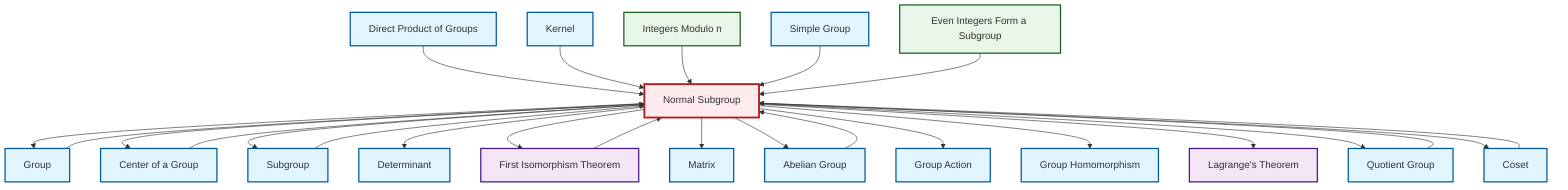graph TD
    classDef definition fill:#e1f5fe,stroke:#01579b,stroke-width:2px
    classDef theorem fill:#f3e5f5,stroke:#4a148c,stroke-width:2px
    classDef axiom fill:#fff3e0,stroke:#e65100,stroke-width:2px
    classDef example fill:#e8f5e9,stroke:#1b5e20,stroke-width:2px
    classDef current fill:#ffebee,stroke:#b71c1c,stroke-width:3px
    def-matrix["Matrix"]:::definition
    def-group-action["Group Action"]:::definition
    def-homomorphism["Group Homomorphism"]:::definition
    thm-lagrange["Lagrange's Theorem"]:::theorem
    def-normal-subgroup["Normal Subgroup"]:::definition
    def-simple-group["Simple Group"]:::definition
    def-determinant["Determinant"]:::definition
    thm-first-isomorphism["First Isomorphism Theorem"]:::theorem
    def-direct-product["Direct Product of Groups"]:::definition
    def-coset["Coset"]:::definition
    def-quotient-group["Quotient Group"]:::definition
    def-subgroup["Subgroup"]:::definition
    def-abelian-group["Abelian Group"]:::definition
    def-group["Group"]:::definition
    ex-quotient-integers-mod-n["Integers Modulo n"]:::example
    def-kernel["Kernel"]:::definition
    def-center-of-group["Center of a Group"]:::definition
    ex-even-integers-subgroup["Even Integers Form a Subgroup"]:::example
    thm-first-isomorphism --> def-normal-subgroup
    def-quotient-group --> def-normal-subgroup
    def-coset --> def-normal-subgroup
    def-center-of-group --> def-normal-subgroup
    def-group --> def-normal-subgroup
    def-subgroup --> def-normal-subgroup
    def-normal-subgroup --> def-group
    def-normal-subgroup --> def-center-of-group
    def-normal-subgroup --> def-subgroup
    def-normal-subgroup --> def-determinant
    def-normal-subgroup --> thm-first-isomorphism
    def-normal-subgroup --> def-matrix
    def-direct-product --> def-normal-subgroup
    def-normal-subgroup --> def-abelian-group
    def-normal-subgroup --> def-group-action
    def-kernel --> def-normal-subgroup
    def-normal-subgroup --> def-homomorphism
    ex-quotient-integers-mod-n --> def-normal-subgroup
    def-simple-group --> def-normal-subgroup
    def-normal-subgroup --> thm-lagrange
    def-normal-subgroup --> def-quotient-group
    def-abelian-group --> def-normal-subgroup
    ex-even-integers-subgroup --> def-normal-subgroup
    def-normal-subgroup --> def-coset
    class def-normal-subgroup current